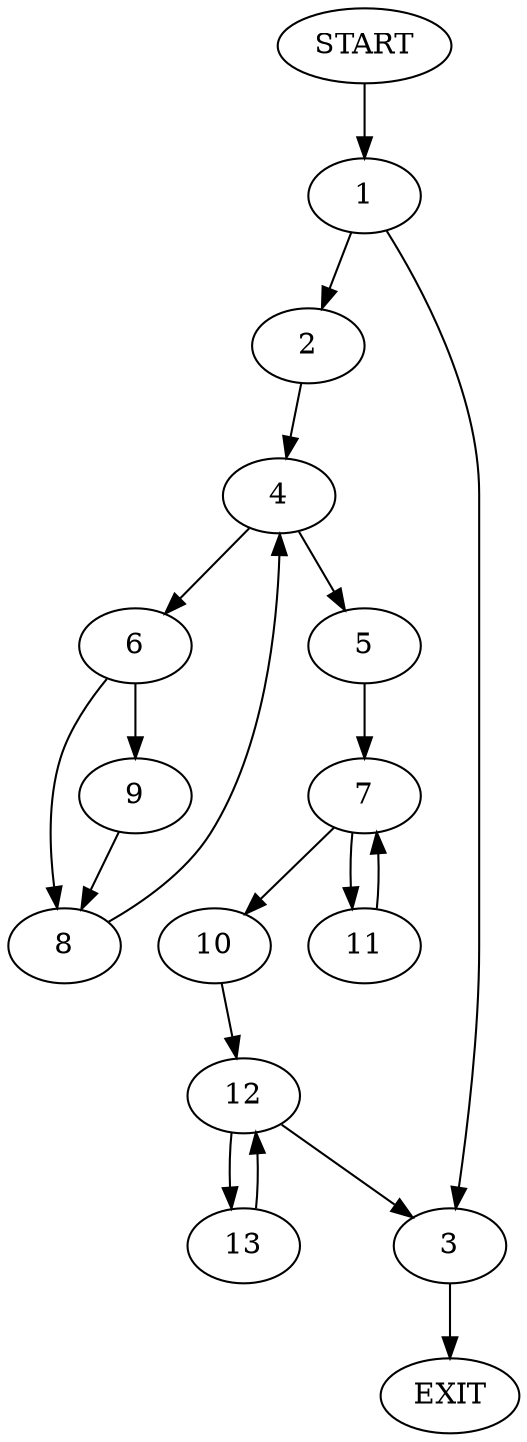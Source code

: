 digraph {
0 [label="START"]
14 [label="EXIT"]
0 -> 1
1 -> 2
1 -> 3
2 -> 4
3 -> 14
4 -> 5
4 -> 6
5 -> 7
6 -> 8
6 -> 9
8 -> 4
9 -> 8
7 -> 10
7 -> 11
10 -> 12
11 -> 7
12 -> 13
12 -> 3
13 -> 12
}
